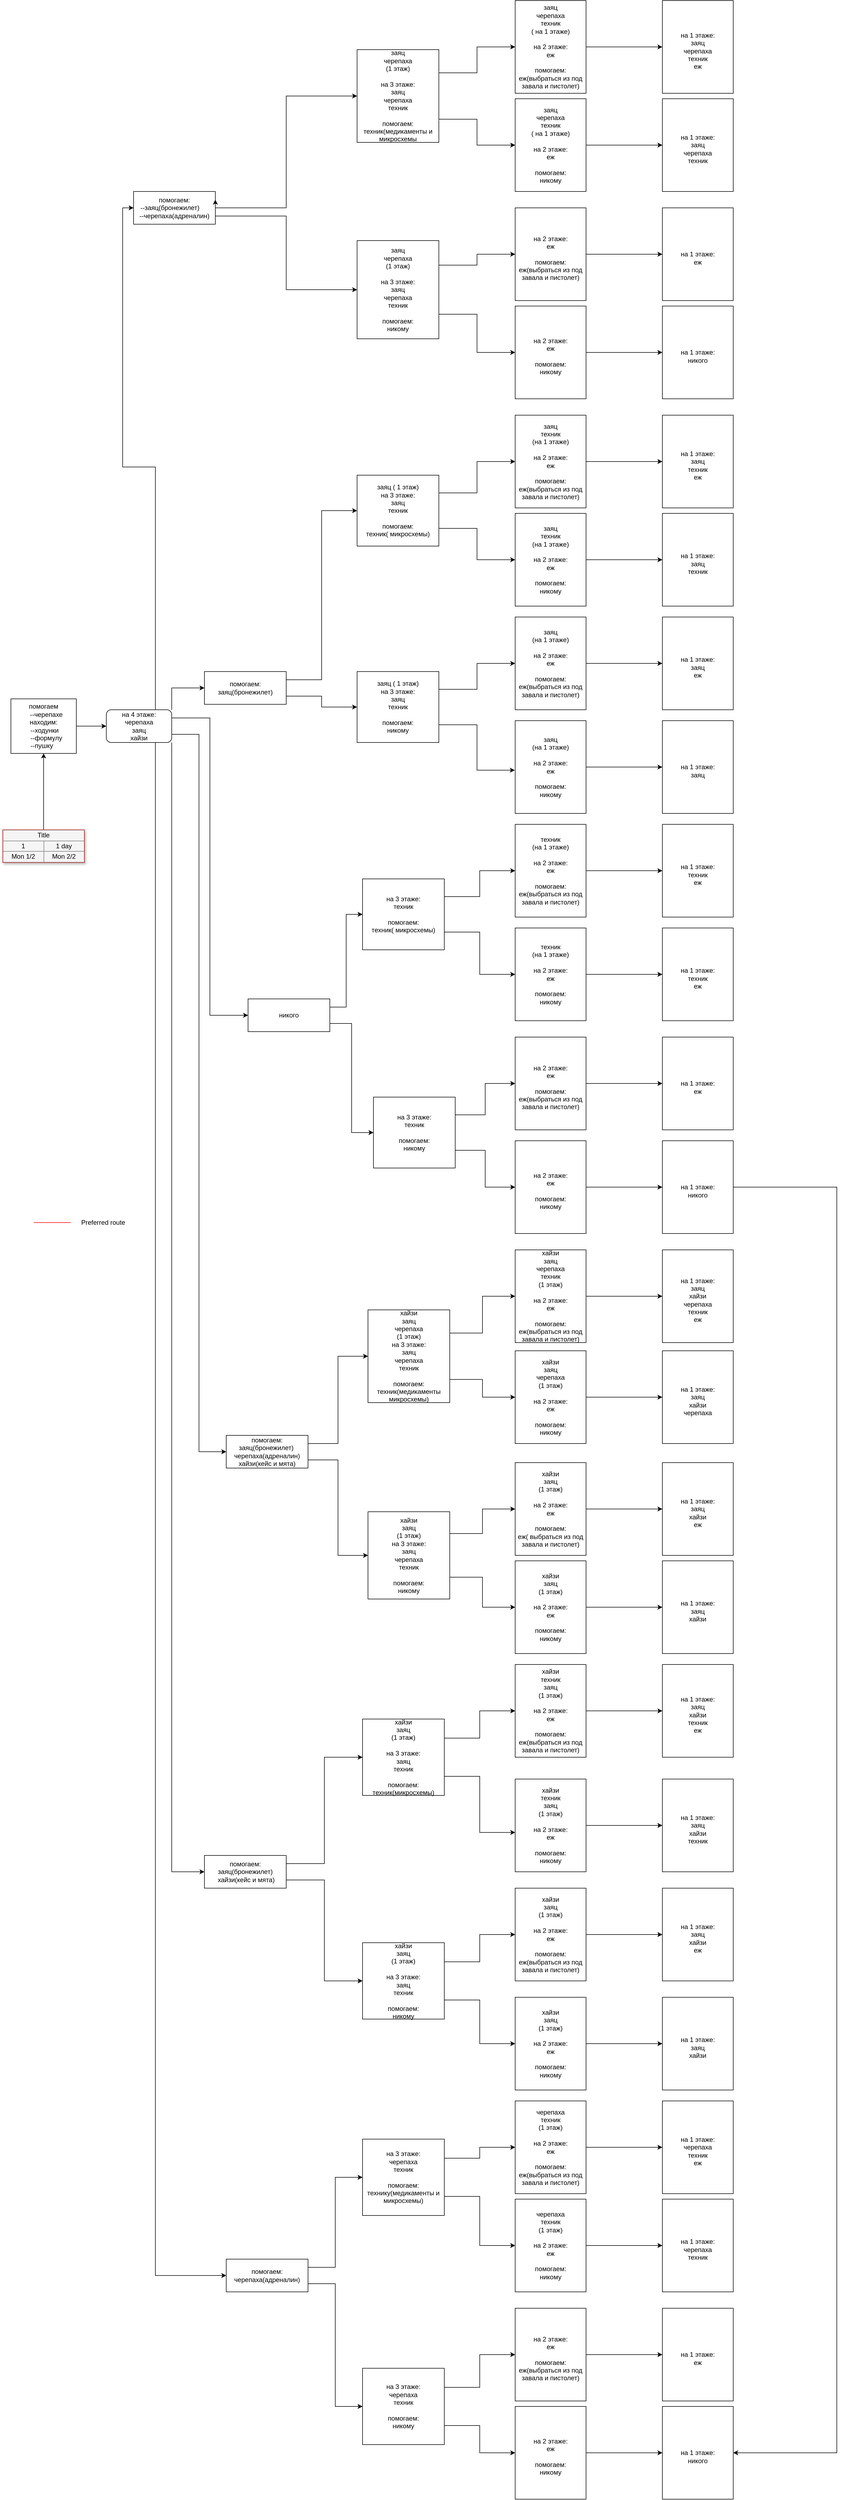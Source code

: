 <mxfile version="13.6.2" type="github">
  <diagram name="Page-1" id="9c096ad6-e400-ecc8-3e38-643d2caac077">
    <mxGraphModel dx="9720" dy="6526" grid="1" gridSize="10" guides="1" tooltips="1" connect="1" arrows="1" fold="1" page="1" pageScale="1.5" pageWidth="1169" pageHeight="826" background="#ffffff" math="0" shadow="0">
      <root>
        <mxCell id="0" style=";html=1;" />
        <mxCell id="1" style=";html=1;" parent="0" />
        <mxCell id="sLLkVpNzBh4GOGMXVfzP-16" style="edgeStyle=orthogonalEdgeStyle;rounded=0;orthogonalLoop=1;jettySize=auto;html=1;exitX=0.5;exitY=0;exitDx=0;exitDy=0;entryX=0.5;entryY=1;entryDx=0;entryDy=0;" edge="1" parent="1" source="30e23a8a0b95c500-1" target="sLLkVpNzBh4GOGMXVfzP-1">
          <mxGeometry relative="1" as="geometry" />
        </mxCell>
        <mxCell id="30e23a8a0b95c500-1" value="&lt;table border=&quot;1&quot; width=&quot;100%&quot; style=&quot;width: 100% ; height: 100% ; border-collapse: collapse&quot;&gt;&lt;tbody&gt;&lt;tr&gt;&lt;td colspan=&quot;2&quot; align=&quot;center&quot;&gt;&lt;font style=&quot;font-size: 12px;&quot;&gt;Title&lt;/font&gt;&lt;/td&gt;&lt;/tr&gt;&lt;tr&gt;&lt;td align=&quot;center&quot;&gt;&lt;font style=&quot;font-size: 12px;&quot;&gt;1&lt;/font&gt;&lt;/td&gt;&lt;td align=&quot;center&quot;&gt;&lt;font style=&quot;font-size: 12px;&quot;&gt;1 day&lt;/font&gt;&lt;/td&gt;&lt;/tr&gt;&lt;tr&gt;&lt;td align=&quot;center&quot;&gt;&lt;font style=&quot;font-size: 12px;&quot;&gt;Mon 1/2&lt;/font&gt;&lt;/td&gt;&lt;td align=&quot;center&quot;&gt;&lt;font style=&quot;font-size: 12px;&quot;&gt;Mon 2/2&lt;/font&gt;&lt;/td&gt;&lt;/tr&gt;&lt;/tbody&gt;&lt;/table&gt;" style="text;html=1;strokeColor=#FF0000;fillColor=#f5f5f5;overflow=fill;rounded=0;shadow=1;fontSize=12;align=center;" parent="1" vertex="1">
          <mxGeometry x="30" y="390" width="150" height="60" as="geometry" />
        </mxCell>
        <mxCell id="3cfceab9cabfe5b9-59" value="" style="line;strokeWidth=1;html=1;rounded=1;fontSize=12;align=center;verticalAlign=middle;strokeColor=#FF0000;endFill=1;endArrow=classic;endSize=10;startSize=10;" parent="1" vertex="1">
          <mxGeometry x="87" y="1105" width="68" height="10" as="geometry" />
        </mxCell>
        <mxCell id="3cfceab9cabfe5b9-60" value="Preferred route" style="text;html=1;strokeColor=none;fillColor=none;align=left;verticalAlign=middle;whiteSpace=wrap;rounded=0;shadow=1;fontSize=12;" parent="1" vertex="1">
          <mxGeometry x="172" y="1100" width="143" height="20" as="geometry" />
        </mxCell>
        <mxCell id="sLLkVpNzBh4GOGMXVfzP-23" style="edgeStyle=orthogonalEdgeStyle;rounded=0;orthogonalLoop=1;jettySize=auto;html=1;exitX=0.75;exitY=1;exitDx=0;exitDy=0;entryX=0;entryY=0.5;entryDx=0;entryDy=0;" edge="1" parent="1" source="sLLkVpNzBh4GOGMXVfzP-33" target="sLLkVpNzBh4GOGMXVfzP-9">
          <mxGeometry relative="1" as="geometry" />
        </mxCell>
        <mxCell id="sLLkVpNzBh4GOGMXVfzP-24" style="edgeStyle=orthogonalEdgeStyle;rounded=0;orthogonalLoop=1;jettySize=auto;html=1;exitX=1;exitY=1;exitDx=0;exitDy=0;entryX=0;entryY=0.5;entryDx=0;entryDy=0;" edge="1" parent="1" source="sLLkVpNzBh4GOGMXVfzP-33" target="sLLkVpNzBh4GOGMXVfzP-10">
          <mxGeometry relative="1" as="geometry" />
        </mxCell>
        <mxCell id="sLLkVpNzBh4GOGMXVfzP-25" style="edgeStyle=orthogonalEdgeStyle;rounded=0;orthogonalLoop=1;jettySize=auto;html=1;exitX=1;exitY=0.75;exitDx=0;exitDy=0;entryX=0;entryY=0.5;entryDx=0;entryDy=0;" edge="1" parent="1" source="sLLkVpNzBh4GOGMXVfzP-33" target="sLLkVpNzBh4GOGMXVfzP-7">
          <mxGeometry relative="1" as="geometry" />
        </mxCell>
        <mxCell id="sLLkVpNzBh4GOGMXVfzP-26" style="edgeStyle=orthogonalEdgeStyle;rounded=0;orthogonalLoop=1;jettySize=auto;html=1;exitX=1;exitY=0.25;exitDx=0;exitDy=0;entryX=0;entryY=0.5;entryDx=0;entryDy=0;" edge="1" parent="1" source="sLLkVpNzBh4GOGMXVfzP-33" target="sLLkVpNzBh4GOGMXVfzP-6">
          <mxGeometry relative="1" as="geometry" />
        </mxCell>
        <mxCell id="sLLkVpNzBh4GOGMXVfzP-27" style="edgeStyle=orthogonalEdgeStyle;rounded=0;orthogonalLoop=1;jettySize=auto;html=1;exitX=1;exitY=0;exitDx=0;exitDy=0;entryX=0;entryY=0.5;entryDx=0;entryDy=0;" edge="1" parent="1" source="sLLkVpNzBh4GOGMXVfzP-33" target="sLLkVpNzBh4GOGMXVfzP-8">
          <mxGeometry relative="1" as="geometry" />
        </mxCell>
        <mxCell id="sLLkVpNzBh4GOGMXVfzP-28" style="edgeStyle=orthogonalEdgeStyle;rounded=0;orthogonalLoop=1;jettySize=auto;html=1;exitX=0.75;exitY=0;exitDx=0;exitDy=0;entryX=0;entryY=0.5;entryDx=0;entryDy=0;" edge="1" parent="1" source="sLLkVpNzBh4GOGMXVfzP-33" target="sLLkVpNzBh4GOGMXVfzP-5">
          <mxGeometry relative="1" as="geometry" />
        </mxCell>
        <mxCell id="sLLkVpNzBh4GOGMXVfzP-35" style="edgeStyle=orthogonalEdgeStyle;rounded=0;orthogonalLoop=1;jettySize=auto;html=1;exitX=1;exitY=0.5;exitDx=0;exitDy=0;entryX=0;entryY=0.5;entryDx=0;entryDy=0;" edge="1" parent="1" source="sLLkVpNzBh4GOGMXVfzP-1" target="sLLkVpNzBh4GOGMXVfzP-33">
          <mxGeometry relative="1" as="geometry" />
        </mxCell>
        <mxCell id="sLLkVpNzBh4GOGMXVfzP-1" value="помогаем&lt;br&gt;&amp;nbsp; &amp;nbsp;--черепахе&lt;br&gt;находим:&lt;br&gt;&amp;nbsp;--ходунки&lt;br&gt;&amp;nbsp; &amp;nbsp;--формулу&lt;br&gt;--пушку&amp;nbsp;&amp;nbsp;" style="rounded=0;whiteSpace=wrap;html=1;" vertex="1" parent="1">
          <mxGeometry x="45" y="150" width="120" height="100" as="geometry" />
        </mxCell>
        <mxCell id="sLLkVpNzBh4GOGMXVfzP-40" style="edgeStyle=orthogonalEdgeStyle;rounded=0;orthogonalLoop=1;jettySize=auto;html=1;exitX=1;exitY=0.5;exitDx=0;exitDy=0;entryX=0;entryY=0.5;entryDx=0;entryDy=0;" edge="1" parent="1" source="sLLkVpNzBh4GOGMXVfzP-5" target="sLLkVpNzBh4GOGMXVfzP-39">
          <mxGeometry relative="1" as="geometry" />
        </mxCell>
        <mxCell id="sLLkVpNzBh4GOGMXVfzP-43" style="edgeStyle=orthogonalEdgeStyle;rounded=0;orthogonalLoop=1;jettySize=auto;html=1;exitX=1;exitY=0.75;exitDx=0;exitDy=0;entryX=0;entryY=0.5;entryDx=0;entryDy=0;" edge="1" parent="1" source="sLLkVpNzBh4GOGMXVfzP-5" target="sLLkVpNzBh4GOGMXVfzP-41">
          <mxGeometry relative="1" as="geometry" />
        </mxCell>
        <mxCell id="sLLkVpNzBh4GOGMXVfzP-5" value="помогаем:&lt;br&gt;&amp;nbsp;--заяц(бронежилет)&amp;nbsp; &amp;nbsp; &amp;nbsp;&amp;nbsp;&lt;br&gt;--черепаха(адреналин)" style="rounded=0;whiteSpace=wrap;html=1;" vertex="1" parent="1">
          <mxGeometry x="270" y="-780" width="150" height="60" as="geometry" />
        </mxCell>
        <mxCell id="sLLkVpNzBh4GOGMXVfzP-52" style="edgeStyle=orthogonalEdgeStyle;rounded=0;orthogonalLoop=1;jettySize=auto;html=1;exitX=1;exitY=0.25;exitDx=0;exitDy=0;entryX=0;entryY=0.5;entryDx=0;entryDy=0;" edge="1" parent="1" source="sLLkVpNzBh4GOGMXVfzP-6" target="sLLkVpNzBh4GOGMXVfzP-50">
          <mxGeometry relative="1" as="geometry" />
        </mxCell>
        <mxCell id="sLLkVpNzBh4GOGMXVfzP-53" style="edgeStyle=orthogonalEdgeStyle;rounded=0;orthogonalLoop=1;jettySize=auto;html=1;exitX=1;exitY=0.75;exitDx=0;exitDy=0;entryX=0;entryY=0.5;entryDx=0;entryDy=0;" edge="1" parent="1" source="sLLkVpNzBh4GOGMXVfzP-6" target="sLLkVpNzBh4GOGMXVfzP-51">
          <mxGeometry relative="1" as="geometry" />
        </mxCell>
        <mxCell id="sLLkVpNzBh4GOGMXVfzP-6" value="никого" style="rounded=0;whiteSpace=wrap;html=1;" vertex="1" parent="1">
          <mxGeometry x="480" y="700" width="150" height="60" as="geometry" />
        </mxCell>
        <mxCell id="sLLkVpNzBh4GOGMXVfzP-56" style="edgeStyle=orthogonalEdgeStyle;rounded=0;orthogonalLoop=1;jettySize=auto;html=1;exitX=1;exitY=0.25;exitDx=0;exitDy=0;entryX=0;entryY=0.5;entryDx=0;entryDy=0;" edge="1" parent="1" source="sLLkVpNzBh4GOGMXVfzP-7" target="sLLkVpNzBh4GOGMXVfzP-54">
          <mxGeometry relative="1" as="geometry" />
        </mxCell>
        <mxCell id="sLLkVpNzBh4GOGMXVfzP-57" style="edgeStyle=orthogonalEdgeStyle;rounded=0;orthogonalLoop=1;jettySize=auto;html=1;exitX=1;exitY=0.75;exitDx=0;exitDy=0;entryX=0;entryY=0.5;entryDx=0;entryDy=0;" edge="1" parent="1" source="sLLkVpNzBh4GOGMXVfzP-7" target="sLLkVpNzBh4GOGMXVfzP-55">
          <mxGeometry relative="1" as="geometry" />
        </mxCell>
        <mxCell id="sLLkVpNzBh4GOGMXVfzP-7" value="помогаем:&lt;br&gt;заяц(бронежилет)&amp;nbsp;&lt;br&gt;черепаха(адреналин)&lt;br&gt;хайзи(кейс и мята)" style="rounded=0;whiteSpace=wrap;html=1;" vertex="1" parent="1">
          <mxGeometry x="440" y="1500" width="150" height="60" as="geometry" />
        </mxCell>
        <mxCell id="sLLkVpNzBh4GOGMXVfzP-46" style="edgeStyle=orthogonalEdgeStyle;rounded=0;orthogonalLoop=1;jettySize=auto;html=1;exitX=1;exitY=0.25;exitDx=0;exitDy=0;entryX=0;entryY=0.5;entryDx=0;entryDy=0;" edge="1" parent="1" source="sLLkVpNzBh4GOGMXVfzP-8" target="sLLkVpNzBh4GOGMXVfzP-45">
          <mxGeometry relative="1" as="geometry" />
        </mxCell>
        <mxCell id="sLLkVpNzBh4GOGMXVfzP-48" style="edgeStyle=orthogonalEdgeStyle;rounded=0;orthogonalLoop=1;jettySize=auto;html=1;exitX=1;exitY=0.75;exitDx=0;exitDy=0;entryX=0;entryY=0.5;entryDx=0;entryDy=0;" edge="1" parent="1" source="sLLkVpNzBh4GOGMXVfzP-8" target="sLLkVpNzBh4GOGMXVfzP-47">
          <mxGeometry relative="1" as="geometry" />
        </mxCell>
        <mxCell id="sLLkVpNzBh4GOGMXVfzP-8" value="помогаем:&lt;br&gt;заяц(бронежилет)" style="rounded=0;whiteSpace=wrap;html=1;" vertex="1" parent="1">
          <mxGeometry x="400" y="100" width="150" height="60" as="geometry" />
        </mxCell>
        <mxCell id="sLLkVpNzBh4GOGMXVfzP-66" style="edgeStyle=orthogonalEdgeStyle;rounded=0;orthogonalLoop=1;jettySize=auto;html=1;exitX=1;exitY=0.25;exitDx=0;exitDy=0;entryX=0;entryY=0.5;entryDx=0;entryDy=0;" edge="1" parent="1" source="sLLkVpNzBh4GOGMXVfzP-9" target="sLLkVpNzBh4GOGMXVfzP-65">
          <mxGeometry relative="1" as="geometry" />
        </mxCell>
        <mxCell id="sLLkVpNzBh4GOGMXVfzP-67" style="edgeStyle=orthogonalEdgeStyle;rounded=0;orthogonalLoop=1;jettySize=auto;html=1;exitX=1;exitY=0.75;exitDx=0;exitDy=0;entryX=0;entryY=0.5;entryDx=0;entryDy=0;" edge="1" parent="1" source="sLLkVpNzBh4GOGMXVfzP-9" target="sLLkVpNzBh4GOGMXVfzP-64">
          <mxGeometry relative="1" as="geometry" />
        </mxCell>
        <mxCell id="sLLkVpNzBh4GOGMXVfzP-9" value="помогаем:&lt;br&gt;черепаха(адреналин)" style="rounded=0;whiteSpace=wrap;html=1;" vertex="1" parent="1">
          <mxGeometry x="440" y="3010" width="150" height="60" as="geometry" />
        </mxCell>
        <mxCell id="sLLkVpNzBh4GOGMXVfzP-61" style="edgeStyle=orthogonalEdgeStyle;rounded=0;orthogonalLoop=1;jettySize=auto;html=1;exitX=1;exitY=0.25;exitDx=0;exitDy=0;entryX=0;entryY=0.5;entryDx=0;entryDy=0;" edge="1" parent="1" source="sLLkVpNzBh4GOGMXVfzP-10" target="sLLkVpNzBh4GOGMXVfzP-59">
          <mxGeometry relative="1" as="geometry" />
        </mxCell>
        <mxCell id="sLLkVpNzBh4GOGMXVfzP-62" style="edgeStyle=orthogonalEdgeStyle;rounded=0;orthogonalLoop=1;jettySize=auto;html=1;exitX=1;exitY=0.75;exitDx=0;exitDy=0;entryX=0;entryY=0.5;entryDx=0;entryDy=0;" edge="1" parent="1" source="sLLkVpNzBh4GOGMXVfzP-10" target="sLLkVpNzBh4GOGMXVfzP-60">
          <mxGeometry relative="1" as="geometry" />
        </mxCell>
        <mxCell id="sLLkVpNzBh4GOGMXVfzP-10" value="помогаем:&lt;br&gt;заяц(бронежилет)&lt;br&gt;&amp;nbsp;хайзи(кейс и мята)" style="rounded=0;whiteSpace=wrap;html=1;" vertex="1" parent="1">
          <mxGeometry x="400" y="2270" width="150" height="60" as="geometry" />
        </mxCell>
        <mxCell id="sLLkVpNzBh4GOGMXVfzP-33" value="на 4 этаже:&lt;br&gt;черепаха&lt;br&gt;заяц&lt;br&gt;хайзи" style="rounded=1;whiteSpace=wrap;html=1;" vertex="1" parent="1">
          <mxGeometry x="220" y="170" width="120" height="60" as="geometry" />
        </mxCell>
        <mxCell id="sLLkVpNzBh4GOGMXVfzP-71" style="edgeStyle=orthogonalEdgeStyle;rounded=0;orthogonalLoop=1;jettySize=auto;html=1;exitX=1;exitY=0.25;exitDx=0;exitDy=0;entryX=0;entryY=0.5;entryDx=0;entryDy=0;" edge="1" parent="1" source="sLLkVpNzBh4GOGMXVfzP-39" target="sLLkVpNzBh4GOGMXVfzP-68">
          <mxGeometry relative="1" as="geometry" />
        </mxCell>
        <mxCell id="sLLkVpNzBh4GOGMXVfzP-72" style="edgeStyle=orthogonalEdgeStyle;rounded=0;orthogonalLoop=1;jettySize=auto;html=1;exitX=1;exitY=0.75;exitDx=0;exitDy=0;entryX=0;entryY=0.5;entryDx=0;entryDy=0;" edge="1" parent="1" source="sLLkVpNzBh4GOGMXVfzP-39" target="sLLkVpNzBh4GOGMXVfzP-70">
          <mxGeometry relative="1" as="geometry" />
        </mxCell>
        <mxCell id="sLLkVpNzBh4GOGMXVfzP-39" value="заяц&lt;br&gt;черепаха&lt;br&gt;(1 этаж)&lt;br&gt;&lt;br&gt;на 3 этаже:&lt;br&gt;заяц&lt;br&gt;черепаха&lt;br&gt;техник&lt;br&gt;&lt;br&gt;помогаем:&lt;br&gt;техник(медикаменты и микросхемы" style="rounded=0;whiteSpace=wrap;html=1;" vertex="1" parent="1">
          <mxGeometry x="680" y="-1040" width="150" height="170" as="geometry" />
        </mxCell>
        <mxCell id="sLLkVpNzBh4GOGMXVfzP-75" style="edgeStyle=orthogonalEdgeStyle;rounded=0;orthogonalLoop=1;jettySize=auto;html=1;exitX=1;exitY=0.25;exitDx=0;exitDy=0;entryX=0;entryY=0.5;entryDx=0;entryDy=0;" edge="1" parent="1" source="sLLkVpNzBh4GOGMXVfzP-41" target="sLLkVpNzBh4GOGMXVfzP-73">
          <mxGeometry relative="1" as="geometry" />
        </mxCell>
        <mxCell id="sLLkVpNzBh4GOGMXVfzP-76" style="edgeStyle=orthogonalEdgeStyle;rounded=0;orthogonalLoop=1;jettySize=auto;html=1;exitX=1;exitY=0.75;exitDx=0;exitDy=0;entryX=0;entryY=0.5;entryDx=0;entryDy=0;" edge="1" parent="1" source="sLLkVpNzBh4GOGMXVfzP-41" target="sLLkVpNzBh4GOGMXVfzP-74">
          <mxGeometry relative="1" as="geometry" />
        </mxCell>
        <mxCell id="sLLkVpNzBh4GOGMXVfzP-41" value="заяц&lt;br&gt;черепаха&lt;br&gt;(1 этаж)&lt;br&gt;&lt;br&gt;на 3 этаже:&lt;br&gt;заяц&lt;br&gt;черепаха&lt;br&gt;техник&lt;br&gt;&lt;br&gt;помогаем:&lt;br&gt;никому" style="rounded=0;whiteSpace=wrap;html=1;" vertex="1" parent="1">
          <mxGeometry x="680" y="-690" width="150" height="180" as="geometry" />
        </mxCell>
        <mxCell id="sLLkVpNzBh4GOGMXVfzP-42" style="edgeStyle=orthogonalEdgeStyle;rounded=0;orthogonalLoop=1;jettySize=auto;html=1;exitX=1;exitY=0.5;exitDx=0;exitDy=0;entryX=1;entryY=0.25;entryDx=0;entryDy=0;" edge="1" parent="1" source="sLLkVpNzBh4GOGMXVfzP-5" target="sLLkVpNzBh4GOGMXVfzP-5">
          <mxGeometry relative="1" as="geometry" />
        </mxCell>
        <mxCell id="sLLkVpNzBh4GOGMXVfzP-80" style="edgeStyle=orthogonalEdgeStyle;rounded=0;orthogonalLoop=1;jettySize=auto;html=1;exitX=1;exitY=0.25;exitDx=0;exitDy=0;entryX=0;entryY=0.5;entryDx=0;entryDy=0;" edge="1" parent="1" source="sLLkVpNzBh4GOGMXVfzP-45" target="sLLkVpNzBh4GOGMXVfzP-78">
          <mxGeometry relative="1" as="geometry" />
        </mxCell>
        <mxCell id="sLLkVpNzBh4GOGMXVfzP-81" style="edgeStyle=orthogonalEdgeStyle;rounded=0;orthogonalLoop=1;jettySize=auto;html=1;exitX=1;exitY=0.75;exitDx=0;exitDy=0;entryX=0;entryY=0.5;entryDx=0;entryDy=0;" edge="1" parent="1" source="sLLkVpNzBh4GOGMXVfzP-45" target="sLLkVpNzBh4GOGMXVfzP-79">
          <mxGeometry relative="1" as="geometry" />
        </mxCell>
        <mxCell id="sLLkVpNzBh4GOGMXVfzP-45" value="заяц ( 1 этаж)&lt;br&gt;на 3 этаже:&lt;br&gt;заяц&lt;br&gt;техник&lt;br&gt;&lt;br&gt;помогаем:&lt;br&gt;техник( микросхемы)" style="rounded=0;whiteSpace=wrap;html=1;" vertex="1" parent="1">
          <mxGeometry x="680" y="-260" width="150" height="130" as="geometry" />
        </mxCell>
        <mxCell id="sLLkVpNzBh4GOGMXVfzP-85" style="edgeStyle=orthogonalEdgeStyle;rounded=0;orthogonalLoop=1;jettySize=auto;html=1;exitX=1;exitY=0.25;exitDx=0;exitDy=0;entryX=0;entryY=0.5;entryDx=0;entryDy=0;" edge="1" parent="1" source="sLLkVpNzBh4GOGMXVfzP-47" target="sLLkVpNzBh4GOGMXVfzP-84">
          <mxGeometry relative="1" as="geometry" />
        </mxCell>
        <mxCell id="sLLkVpNzBh4GOGMXVfzP-86" style="edgeStyle=orthogonalEdgeStyle;rounded=0;orthogonalLoop=1;jettySize=auto;html=1;exitX=1;exitY=0.75;exitDx=0;exitDy=0;entryX=-0.006;entryY=0.534;entryDx=0;entryDy=0;entryPerimeter=0;" edge="1" parent="1" source="sLLkVpNzBh4GOGMXVfzP-47" target="sLLkVpNzBh4GOGMXVfzP-83">
          <mxGeometry relative="1" as="geometry" />
        </mxCell>
        <mxCell id="sLLkVpNzBh4GOGMXVfzP-47" value="заяц ( 1 этаж)&lt;br&gt;на 3 этаже:&lt;br&gt;заяц&lt;br&gt;техник&lt;br&gt;&lt;br&gt;помогаем:&lt;br&gt;никому" style="rounded=0;whiteSpace=wrap;html=1;" vertex="1" parent="1">
          <mxGeometry x="680" y="100" width="150" height="130" as="geometry" />
        </mxCell>
        <mxCell id="sLLkVpNzBh4GOGMXVfzP-89" style="edgeStyle=orthogonalEdgeStyle;rounded=0;orthogonalLoop=1;jettySize=auto;html=1;exitX=1;exitY=0.25;exitDx=0;exitDy=0;entryX=0;entryY=0.5;entryDx=0;entryDy=0;" edge="1" parent="1" source="sLLkVpNzBh4GOGMXVfzP-50" target="sLLkVpNzBh4GOGMXVfzP-87">
          <mxGeometry relative="1" as="geometry" />
        </mxCell>
        <mxCell id="sLLkVpNzBh4GOGMXVfzP-90" style="edgeStyle=orthogonalEdgeStyle;rounded=0;orthogonalLoop=1;jettySize=auto;html=1;exitX=1;exitY=0.75;exitDx=0;exitDy=0;entryX=0;entryY=0.5;entryDx=0;entryDy=0;" edge="1" parent="1" source="sLLkVpNzBh4GOGMXVfzP-50" target="sLLkVpNzBh4GOGMXVfzP-88">
          <mxGeometry relative="1" as="geometry" />
        </mxCell>
        <mxCell id="sLLkVpNzBh4GOGMXVfzP-50" value="на 3 этаже:&lt;br&gt;техник&lt;br&gt;&lt;br&gt;помогаем:&lt;br&gt;техник( микросхемы)" style="rounded=0;whiteSpace=wrap;html=1;" vertex="1" parent="1">
          <mxGeometry x="690" y="480" width="150" height="130" as="geometry" />
        </mxCell>
        <mxCell id="sLLkVpNzBh4GOGMXVfzP-96" style="edgeStyle=orthogonalEdgeStyle;rounded=0;orthogonalLoop=1;jettySize=auto;html=1;exitX=1;exitY=0.25;exitDx=0;exitDy=0;entryX=0;entryY=0.5;entryDx=0;entryDy=0;" edge="1" parent="1" source="sLLkVpNzBh4GOGMXVfzP-51" target="sLLkVpNzBh4GOGMXVfzP-94">
          <mxGeometry relative="1" as="geometry" />
        </mxCell>
        <mxCell id="sLLkVpNzBh4GOGMXVfzP-97" style="edgeStyle=orthogonalEdgeStyle;rounded=0;orthogonalLoop=1;jettySize=auto;html=1;exitX=1;exitY=0.75;exitDx=0;exitDy=0;entryX=0;entryY=0.5;entryDx=0;entryDy=0;" edge="1" parent="1" source="sLLkVpNzBh4GOGMXVfzP-51" target="sLLkVpNzBh4GOGMXVfzP-95">
          <mxGeometry relative="1" as="geometry" />
        </mxCell>
        <mxCell id="sLLkVpNzBh4GOGMXVfzP-51" value="на 3 этаже:&lt;br&gt;техник&lt;br&gt;&lt;br&gt;помогаем:&lt;br&gt;никому" style="rounded=0;whiteSpace=wrap;html=1;" vertex="1" parent="1">
          <mxGeometry x="710" y="880" width="150" height="130" as="geometry" />
        </mxCell>
        <mxCell id="sLLkVpNzBh4GOGMXVfzP-100" style="edgeStyle=orthogonalEdgeStyle;rounded=0;orthogonalLoop=1;jettySize=auto;html=1;exitX=1;exitY=0.25;exitDx=0;exitDy=0;entryX=0;entryY=0.5;entryDx=0;entryDy=0;" edge="1" parent="1" source="sLLkVpNzBh4GOGMXVfzP-54" target="sLLkVpNzBh4GOGMXVfzP-98">
          <mxGeometry relative="1" as="geometry" />
        </mxCell>
        <mxCell id="sLLkVpNzBh4GOGMXVfzP-101" style="edgeStyle=orthogonalEdgeStyle;rounded=0;orthogonalLoop=1;jettySize=auto;html=1;exitX=1;exitY=0.75;exitDx=0;exitDy=0;entryX=0;entryY=0.5;entryDx=0;entryDy=0;" edge="1" parent="1" source="sLLkVpNzBh4GOGMXVfzP-54" target="sLLkVpNzBh4GOGMXVfzP-99">
          <mxGeometry relative="1" as="geometry" />
        </mxCell>
        <mxCell id="sLLkVpNzBh4GOGMXVfzP-54" value="хайзи&lt;br&gt;заяц&lt;br&gt;черепаха&lt;br&gt;(1 этаж)&lt;br&gt;на 3 этаже:&lt;br&gt;заяц&lt;br&gt;черепаха&lt;br&gt;техник&lt;br&gt;&lt;br&gt;помогаем:&lt;br&gt;техник(медикаменты микросхемы)" style="rounded=0;whiteSpace=wrap;html=1;" vertex="1" parent="1">
          <mxGeometry x="700" y="1270" width="150" height="170" as="geometry" />
        </mxCell>
        <mxCell id="sLLkVpNzBh4GOGMXVfzP-105" style="edgeStyle=orthogonalEdgeStyle;rounded=0;orthogonalLoop=1;jettySize=auto;html=1;exitX=1;exitY=0.25;exitDx=0;exitDy=0;entryX=0;entryY=0.5;entryDx=0;entryDy=0;" edge="1" parent="1" source="sLLkVpNzBh4GOGMXVfzP-55" target="sLLkVpNzBh4GOGMXVfzP-103">
          <mxGeometry relative="1" as="geometry" />
        </mxCell>
        <mxCell id="sLLkVpNzBh4GOGMXVfzP-106" style="edgeStyle=orthogonalEdgeStyle;rounded=0;orthogonalLoop=1;jettySize=auto;html=1;exitX=1;exitY=0.75;exitDx=0;exitDy=0;entryX=0;entryY=0.5;entryDx=0;entryDy=0;" edge="1" parent="1" source="sLLkVpNzBh4GOGMXVfzP-55" target="sLLkVpNzBh4GOGMXVfzP-104">
          <mxGeometry relative="1" as="geometry" />
        </mxCell>
        <mxCell id="sLLkVpNzBh4GOGMXVfzP-55" value="хайзи&lt;br&gt;заяц&lt;br&gt;(1 этаж)&lt;br&gt;на 3 этаже:&lt;br&gt;заяц&lt;br&gt;черепаха&lt;br&gt;техник&lt;br&gt;&lt;br&gt;помогаем:&lt;br&gt;никому" style="rounded=0;whiteSpace=wrap;html=1;" vertex="1" parent="1">
          <mxGeometry x="700" y="1640" width="150" height="160" as="geometry" />
        </mxCell>
        <mxCell id="sLLkVpNzBh4GOGMXVfzP-110" style="edgeStyle=orthogonalEdgeStyle;rounded=0;orthogonalLoop=1;jettySize=auto;html=1;exitX=1;exitY=0.25;exitDx=0;exitDy=0;entryX=0;entryY=0.5;entryDx=0;entryDy=0;" edge="1" parent="1" source="sLLkVpNzBh4GOGMXVfzP-59" target="sLLkVpNzBh4GOGMXVfzP-108">
          <mxGeometry relative="1" as="geometry" />
        </mxCell>
        <mxCell id="sLLkVpNzBh4GOGMXVfzP-111" style="edgeStyle=orthogonalEdgeStyle;rounded=0;orthogonalLoop=1;jettySize=auto;html=1;exitX=1;exitY=0.75;exitDx=0;exitDy=0;entryX=0;entryY=0.576;entryDx=0;entryDy=0;entryPerimeter=0;" edge="1" parent="1" source="sLLkVpNzBh4GOGMXVfzP-59" target="sLLkVpNzBh4GOGMXVfzP-109">
          <mxGeometry relative="1" as="geometry" />
        </mxCell>
        <mxCell id="sLLkVpNzBh4GOGMXVfzP-59" value="хайзи&lt;br&gt;заяц&lt;br&gt;(1 этаж)&lt;br&gt;&lt;br&gt;на 3 этаже:&lt;br&gt;заяц&lt;br&gt;техник&lt;br&gt;&lt;br&gt;помогаем:&lt;br&gt;техник(микросхемы)" style="rounded=0;whiteSpace=wrap;html=1;" vertex="1" parent="1">
          <mxGeometry x="690" y="2020" width="150" height="140" as="geometry" />
        </mxCell>
        <mxCell id="sLLkVpNzBh4GOGMXVfzP-114" style="edgeStyle=orthogonalEdgeStyle;rounded=0;orthogonalLoop=1;jettySize=auto;html=1;exitX=1;exitY=0.25;exitDx=0;exitDy=0;entryX=0;entryY=0.5;entryDx=0;entryDy=0;" edge="1" parent="1" source="sLLkVpNzBh4GOGMXVfzP-60" target="sLLkVpNzBh4GOGMXVfzP-112">
          <mxGeometry relative="1" as="geometry" />
        </mxCell>
        <mxCell id="sLLkVpNzBh4GOGMXVfzP-115" style="edgeStyle=orthogonalEdgeStyle;rounded=0;orthogonalLoop=1;jettySize=auto;html=1;exitX=1;exitY=0.75;exitDx=0;exitDy=0;entryX=0;entryY=0.5;entryDx=0;entryDy=0;" edge="1" parent="1" source="sLLkVpNzBh4GOGMXVfzP-60" target="sLLkVpNzBh4GOGMXVfzP-113">
          <mxGeometry relative="1" as="geometry" />
        </mxCell>
        <mxCell id="sLLkVpNzBh4GOGMXVfzP-60" value="хайзи&lt;br&gt;заяц&lt;br&gt;(1 этаж)&lt;br&gt;&lt;br&gt;на 3 этаже:&lt;br&gt;заяц&lt;br&gt;техник&lt;br&gt;&lt;br&gt;помогаем:&lt;br&gt;никому" style="rounded=0;whiteSpace=wrap;html=1;" vertex="1" parent="1">
          <mxGeometry x="690" y="2430" width="150" height="140" as="geometry" />
        </mxCell>
        <mxCell id="sLLkVpNzBh4GOGMXVfzP-122" style="edgeStyle=orthogonalEdgeStyle;rounded=0;orthogonalLoop=1;jettySize=auto;html=1;exitX=1;exitY=0.25;exitDx=0;exitDy=0;entryX=0;entryY=0.5;entryDx=0;entryDy=0;" edge="1" parent="1" source="sLLkVpNzBh4GOGMXVfzP-64" target="sLLkVpNzBh4GOGMXVfzP-120">
          <mxGeometry relative="1" as="geometry" />
        </mxCell>
        <mxCell id="sLLkVpNzBh4GOGMXVfzP-123" style="edgeStyle=orthogonalEdgeStyle;rounded=0;orthogonalLoop=1;jettySize=auto;html=1;exitX=1;exitY=0.75;exitDx=0;exitDy=0;entryX=0;entryY=0.5;entryDx=0;entryDy=0;" edge="1" parent="1" source="sLLkVpNzBh4GOGMXVfzP-64" target="sLLkVpNzBh4GOGMXVfzP-121">
          <mxGeometry relative="1" as="geometry" />
        </mxCell>
        <mxCell id="sLLkVpNzBh4GOGMXVfzP-64" value="на 3 этаже:&lt;br&gt;черепаха&lt;br&gt;техник&lt;br&gt;&lt;br&gt;помогаем:&lt;br&gt;никому" style="rounded=0;whiteSpace=wrap;html=1;" vertex="1" parent="1">
          <mxGeometry x="690" y="3210" width="150" height="140" as="geometry" />
        </mxCell>
        <mxCell id="sLLkVpNzBh4GOGMXVfzP-118" style="edgeStyle=orthogonalEdgeStyle;rounded=0;orthogonalLoop=1;jettySize=auto;html=1;exitX=1;exitY=0.25;exitDx=0;exitDy=0;entryX=0;entryY=0.5;entryDx=0;entryDy=0;" edge="1" parent="1" source="sLLkVpNzBh4GOGMXVfzP-65" target="sLLkVpNzBh4GOGMXVfzP-116">
          <mxGeometry relative="1" as="geometry" />
        </mxCell>
        <mxCell id="sLLkVpNzBh4GOGMXVfzP-119" style="edgeStyle=orthogonalEdgeStyle;rounded=0;orthogonalLoop=1;jettySize=auto;html=1;exitX=1;exitY=0.75;exitDx=0;exitDy=0;entryX=0;entryY=0.5;entryDx=0;entryDy=0;" edge="1" parent="1" source="sLLkVpNzBh4GOGMXVfzP-65" target="sLLkVpNzBh4GOGMXVfzP-117">
          <mxGeometry relative="1" as="geometry" />
        </mxCell>
        <mxCell id="sLLkVpNzBh4GOGMXVfzP-65" value="на 3 этаже:&lt;br&gt;черепаха&lt;br&gt;техник&lt;br&gt;&lt;br&gt;помогаем:&lt;br&gt;технику(медикаменты и микросхемы)" style="rounded=0;whiteSpace=wrap;html=1;" vertex="1" parent="1">
          <mxGeometry x="690" y="2790" width="150" height="140" as="geometry" />
        </mxCell>
        <mxCell id="sLLkVpNzBh4GOGMXVfzP-171" style="edgeStyle=orthogonalEdgeStyle;rounded=0;orthogonalLoop=1;jettySize=auto;html=1;exitX=1;exitY=0.5;exitDx=0;exitDy=0;entryX=0;entryY=0.5;entryDx=0;entryDy=0;" edge="1" parent="1" source="sLLkVpNzBh4GOGMXVfzP-68" target="sLLkVpNzBh4GOGMXVfzP-170">
          <mxGeometry relative="1" as="geometry" />
        </mxCell>
        <mxCell id="sLLkVpNzBh4GOGMXVfzP-68" value="заяц&lt;br&gt;черепаха&lt;br&gt;техник&lt;br&gt;( на 1 этаже)&lt;br&gt;&lt;br&gt;на 2 этаже:&lt;br&gt;еж&lt;br&gt;&lt;br&gt;помогаем:&lt;br&gt;еж(выбраться из под завала и пистолет)" style="rounded=0;whiteSpace=wrap;html=1;" vertex="1" parent="1">
          <mxGeometry x="970" y="-1130" width="130" height="170" as="geometry" />
        </mxCell>
        <mxCell id="sLLkVpNzBh4GOGMXVfzP-172" style="edgeStyle=orthogonalEdgeStyle;rounded=0;orthogonalLoop=1;jettySize=auto;html=1;exitX=1;exitY=0.5;exitDx=0;exitDy=0;entryX=0;entryY=0.5;entryDx=0;entryDy=0;" edge="1" parent="1" source="sLLkVpNzBh4GOGMXVfzP-70" target="sLLkVpNzBh4GOGMXVfzP-169">
          <mxGeometry relative="1" as="geometry" />
        </mxCell>
        <mxCell id="sLLkVpNzBh4GOGMXVfzP-70" value="заяц&lt;br&gt;черепаха&lt;br&gt;техник&lt;br&gt;( на 1 этаже)&lt;br&gt;&lt;br&gt;на 2 этаже:&lt;br&gt;еж&lt;br&gt;&lt;br&gt;помогаем:&lt;br&gt;никому" style="rounded=0;whiteSpace=wrap;html=1;" vertex="1" parent="1">
          <mxGeometry x="970" y="-950" width="130" height="170" as="geometry" />
        </mxCell>
        <mxCell id="sLLkVpNzBh4GOGMXVfzP-168" style="edgeStyle=orthogonalEdgeStyle;rounded=0;orthogonalLoop=1;jettySize=auto;html=1;exitX=1;exitY=0.5;exitDx=0;exitDy=0;entryX=0;entryY=0.5;entryDx=0;entryDy=0;" edge="1" parent="1" source="sLLkVpNzBh4GOGMXVfzP-73" target="sLLkVpNzBh4GOGMXVfzP-167">
          <mxGeometry relative="1" as="geometry" />
        </mxCell>
        <mxCell id="sLLkVpNzBh4GOGMXVfzP-73" value="&lt;br&gt;на 2 этаже:&lt;br&gt;еж&lt;br&gt;&lt;br&gt;помогаем:&lt;br&gt;еж(выбраться из под завала и пистолет)" style="rounded=0;whiteSpace=wrap;html=1;" vertex="1" parent="1">
          <mxGeometry x="970" y="-750" width="130" height="170" as="geometry" />
        </mxCell>
        <mxCell id="sLLkVpNzBh4GOGMXVfzP-166" style="edgeStyle=orthogonalEdgeStyle;rounded=0;orthogonalLoop=1;jettySize=auto;html=1;exitX=1;exitY=0.5;exitDx=0;exitDy=0;entryX=0;entryY=0.5;entryDx=0;entryDy=0;" edge="1" parent="1" source="sLLkVpNzBh4GOGMXVfzP-74" target="sLLkVpNzBh4GOGMXVfzP-165">
          <mxGeometry relative="1" as="geometry" />
        </mxCell>
        <mxCell id="sLLkVpNzBh4GOGMXVfzP-74" value="&lt;br&gt;на 2 этаже:&lt;br&gt;еж&lt;br&gt;&lt;br&gt;помогаем:&lt;br&gt;никому" style="rounded=0;whiteSpace=wrap;html=1;" vertex="1" parent="1">
          <mxGeometry x="970" y="-570" width="130" height="170" as="geometry" />
        </mxCell>
        <mxCell id="sLLkVpNzBh4GOGMXVfzP-164" style="edgeStyle=orthogonalEdgeStyle;rounded=0;orthogonalLoop=1;jettySize=auto;html=1;exitX=1;exitY=0.5;exitDx=0;exitDy=0;entryX=0;entryY=0.5;entryDx=0;entryDy=0;" edge="1" parent="1" source="sLLkVpNzBh4GOGMXVfzP-78" target="sLLkVpNzBh4GOGMXVfzP-163">
          <mxGeometry relative="1" as="geometry" />
        </mxCell>
        <mxCell id="sLLkVpNzBh4GOGMXVfzP-78" value="заяц&lt;br&gt;техник&lt;br&gt;(на 1 этаже)&lt;br&gt;&lt;br&gt;на 2 этаже:&lt;br&gt;еж&lt;br&gt;&lt;br&gt;помогаем:&lt;br&gt;еж(выбраться из под завала и пистолет)" style="rounded=0;whiteSpace=wrap;html=1;" vertex="1" parent="1">
          <mxGeometry x="970" y="-370" width="130" height="170" as="geometry" />
        </mxCell>
        <mxCell id="sLLkVpNzBh4GOGMXVfzP-173" style="edgeStyle=orthogonalEdgeStyle;rounded=0;orthogonalLoop=1;jettySize=auto;html=1;exitX=1;exitY=0.5;exitDx=0;exitDy=0;entryX=0;entryY=0.5;entryDx=0;entryDy=0;" edge="1" parent="1" source="sLLkVpNzBh4GOGMXVfzP-79" target="sLLkVpNzBh4GOGMXVfzP-162">
          <mxGeometry relative="1" as="geometry" />
        </mxCell>
        <mxCell id="sLLkVpNzBh4GOGMXVfzP-79" value="заяц&lt;br&gt;техник&lt;br&gt;(на 1 этаже)&lt;br&gt;&lt;br&gt;на 2 этаже:&lt;br&gt;еж&lt;br&gt;&lt;br&gt;помогаем:&lt;br&gt;никому" style="rounded=0;whiteSpace=wrap;html=1;" vertex="1" parent="1">
          <mxGeometry x="970" y="-190" width="130" height="170" as="geometry" />
        </mxCell>
        <mxCell id="sLLkVpNzBh4GOGMXVfzP-159" style="edgeStyle=orthogonalEdgeStyle;rounded=0;orthogonalLoop=1;jettySize=auto;html=1;exitX=1;exitY=0.5;exitDx=0;exitDy=0;entryX=0;entryY=0.5;entryDx=0;entryDy=0;" edge="1" parent="1" source="sLLkVpNzBh4GOGMXVfzP-83" target="sLLkVpNzBh4GOGMXVfzP-158">
          <mxGeometry relative="1" as="geometry" />
        </mxCell>
        <mxCell id="sLLkVpNzBh4GOGMXVfzP-83" value="заяц&lt;br&gt;(на 1 этаже)&lt;br&gt;&lt;br&gt;на 2 этаже:&lt;br&gt;еж&lt;br&gt;&lt;br&gt;помогаем:&lt;br&gt;никому" style="rounded=0;whiteSpace=wrap;html=1;" vertex="1" parent="1">
          <mxGeometry x="970" y="190" width="130" height="170" as="geometry" />
        </mxCell>
        <mxCell id="sLLkVpNzBh4GOGMXVfzP-161" style="edgeStyle=orthogonalEdgeStyle;rounded=0;orthogonalLoop=1;jettySize=auto;html=1;exitX=1;exitY=0.5;exitDx=0;exitDy=0;entryX=0;entryY=0.5;entryDx=0;entryDy=0;" edge="1" parent="1" source="sLLkVpNzBh4GOGMXVfzP-84" target="sLLkVpNzBh4GOGMXVfzP-160">
          <mxGeometry relative="1" as="geometry" />
        </mxCell>
        <mxCell id="sLLkVpNzBh4GOGMXVfzP-84" value="заяц&lt;br&gt;(на 1 этаже)&lt;br&gt;&lt;br&gt;на 2 этаже:&lt;br&gt;еж&lt;br&gt;&lt;br&gt;помогаем:&lt;br&gt;еж(выбраться из под завала и пистолет)" style="rounded=0;whiteSpace=wrap;html=1;" vertex="1" parent="1">
          <mxGeometry x="970" width="130" height="170" as="geometry" />
        </mxCell>
        <mxCell id="sLLkVpNzBh4GOGMXVfzP-157" style="edgeStyle=orthogonalEdgeStyle;rounded=0;orthogonalLoop=1;jettySize=auto;html=1;exitX=1;exitY=0.5;exitDx=0;exitDy=0;entryX=0;entryY=0.5;entryDx=0;entryDy=0;" edge="1" parent="1" source="sLLkVpNzBh4GOGMXVfzP-87" target="sLLkVpNzBh4GOGMXVfzP-156">
          <mxGeometry relative="1" as="geometry" />
        </mxCell>
        <mxCell id="sLLkVpNzBh4GOGMXVfzP-87" value="техник&lt;br&gt;(на 1 этаже)&lt;br&gt;&lt;br&gt;на 2 этаже:&lt;br&gt;еж&lt;br&gt;&lt;br&gt;помогаем:&lt;br&gt;еж(выбраться из под завала и пистолет)" style="rounded=0;whiteSpace=wrap;html=1;" vertex="1" parent="1">
          <mxGeometry x="970" y="380" width="130" height="170" as="geometry" />
        </mxCell>
        <mxCell id="sLLkVpNzBh4GOGMXVfzP-155" style="edgeStyle=orthogonalEdgeStyle;rounded=0;orthogonalLoop=1;jettySize=auto;html=1;exitX=1;exitY=0.5;exitDx=0;exitDy=0;entryX=0;entryY=0.5;entryDx=0;entryDy=0;" edge="1" parent="1" source="sLLkVpNzBh4GOGMXVfzP-88" target="sLLkVpNzBh4GOGMXVfzP-154">
          <mxGeometry relative="1" as="geometry" />
        </mxCell>
        <mxCell id="sLLkVpNzBh4GOGMXVfzP-88" value="техник&lt;br&gt;(на 1 этаже)&lt;br&gt;&lt;br&gt;на 2 этаже:&lt;br&gt;еж&lt;br&gt;&lt;br&gt;помогаем:&lt;br&gt;никому" style="rounded=0;whiteSpace=wrap;html=1;" vertex="1" parent="1">
          <mxGeometry x="970" y="570" width="130" height="170" as="geometry" />
        </mxCell>
        <mxCell id="sLLkVpNzBh4GOGMXVfzP-153" style="edgeStyle=orthogonalEdgeStyle;rounded=0;orthogonalLoop=1;jettySize=auto;html=1;exitX=1;exitY=0.5;exitDx=0;exitDy=0;entryX=0;entryY=0.5;entryDx=0;entryDy=0;" edge="1" parent="1" source="sLLkVpNzBh4GOGMXVfzP-94" target="sLLkVpNzBh4GOGMXVfzP-152">
          <mxGeometry relative="1" as="geometry" />
        </mxCell>
        <mxCell id="sLLkVpNzBh4GOGMXVfzP-94" value="&lt;br&gt;на 2 этаже:&lt;br&gt;еж&lt;br&gt;&lt;br&gt;помогаем:&lt;br&gt;еж(выбраться из под завала и пистолет)" style="rounded=0;whiteSpace=wrap;html=1;" vertex="1" parent="1">
          <mxGeometry x="970" y="770" width="130" height="170" as="geometry" />
        </mxCell>
        <mxCell id="sLLkVpNzBh4GOGMXVfzP-150" style="edgeStyle=orthogonalEdgeStyle;rounded=0;orthogonalLoop=1;jettySize=auto;html=1;exitX=1;exitY=0.5;exitDx=0;exitDy=0;entryX=0;entryY=0.5;entryDx=0;entryDy=0;" edge="1" parent="1" source="sLLkVpNzBh4GOGMXVfzP-95" target="sLLkVpNzBh4GOGMXVfzP-148">
          <mxGeometry relative="1" as="geometry" />
        </mxCell>
        <mxCell id="sLLkVpNzBh4GOGMXVfzP-95" value="&lt;br&gt;на 2 этаже:&lt;br&gt;еж&lt;br&gt;&lt;br&gt;помогаем:&lt;br&gt;никому" style="rounded=0;whiteSpace=wrap;html=1;" vertex="1" parent="1">
          <mxGeometry x="970" y="960" width="130" height="170" as="geometry" />
        </mxCell>
        <mxCell id="sLLkVpNzBh4GOGMXVfzP-151" style="edgeStyle=orthogonalEdgeStyle;rounded=0;orthogonalLoop=1;jettySize=auto;html=1;exitX=1;exitY=0.5;exitDx=0;exitDy=0;entryX=0;entryY=0.5;entryDx=0;entryDy=0;" edge="1" parent="1" source="sLLkVpNzBh4GOGMXVfzP-98" target="sLLkVpNzBh4GOGMXVfzP-147">
          <mxGeometry relative="1" as="geometry" />
        </mxCell>
        <mxCell id="sLLkVpNzBh4GOGMXVfzP-98" value="хайзи&lt;br&gt;заяц&lt;br&gt;черепаха&lt;br&gt;техник&lt;br&gt;(1 этаж)&lt;br&gt;&lt;br&gt;на 2 этаже:&lt;br&gt;еж&lt;br&gt;&lt;br&gt;помогаем:&lt;br&gt;еж(выбраться из под завала и пистолет)" style="rounded=0;whiteSpace=wrap;html=1;" vertex="1" parent="1">
          <mxGeometry x="970" y="1160" width="130" height="170" as="geometry" />
        </mxCell>
        <mxCell id="sLLkVpNzBh4GOGMXVfzP-146" style="edgeStyle=orthogonalEdgeStyle;rounded=0;orthogonalLoop=1;jettySize=auto;html=1;exitX=1;exitY=0.5;exitDx=0;exitDy=0;entryX=0;entryY=0.5;entryDx=0;entryDy=0;" edge="1" parent="1" source="sLLkVpNzBh4GOGMXVfzP-99" target="sLLkVpNzBh4GOGMXVfzP-145">
          <mxGeometry relative="1" as="geometry" />
        </mxCell>
        <mxCell id="sLLkVpNzBh4GOGMXVfzP-99" value="хайзи&lt;br&gt;заяц&lt;br&gt;черепаха&lt;br&gt;(1 этаж)&lt;br&gt;&lt;br&gt;на 2 этаже:&lt;br&gt;еж&lt;br&gt;&lt;br&gt;помогаем:&lt;br&gt;никому" style="rounded=0;whiteSpace=wrap;html=1;" vertex="1" parent="1">
          <mxGeometry x="970" y="1345" width="130" height="170" as="geometry" />
        </mxCell>
        <mxCell id="sLLkVpNzBh4GOGMXVfzP-144" style="edgeStyle=orthogonalEdgeStyle;rounded=0;orthogonalLoop=1;jettySize=auto;html=1;exitX=1;exitY=0.5;exitDx=0;exitDy=0;entryX=0;entryY=0.5;entryDx=0;entryDy=0;" edge="1" parent="1" source="sLLkVpNzBh4GOGMXVfzP-103" target="sLLkVpNzBh4GOGMXVfzP-143">
          <mxGeometry relative="1" as="geometry" />
        </mxCell>
        <mxCell id="sLLkVpNzBh4GOGMXVfzP-103" value="хайзи&lt;br&gt;заяц&lt;br&gt;(1 этаж)&lt;br&gt;&lt;br&gt;на 2 этаже:&lt;br&gt;еж&lt;br&gt;&lt;br&gt;помогаем:&lt;br&gt;еж( выбраться из под завала и пистолет)" style="rounded=0;whiteSpace=wrap;html=1;" vertex="1" parent="1">
          <mxGeometry x="970" y="1550" width="130" height="170" as="geometry" />
        </mxCell>
        <mxCell id="sLLkVpNzBh4GOGMXVfzP-142" style="edgeStyle=orthogonalEdgeStyle;rounded=0;orthogonalLoop=1;jettySize=auto;html=1;exitX=1;exitY=0.5;exitDx=0;exitDy=0;entryX=0;entryY=0.5;entryDx=0;entryDy=0;" edge="1" parent="1" source="sLLkVpNzBh4GOGMXVfzP-104" target="sLLkVpNzBh4GOGMXVfzP-141">
          <mxGeometry relative="1" as="geometry" />
        </mxCell>
        <mxCell id="sLLkVpNzBh4GOGMXVfzP-104" value="хайзи&lt;br&gt;заяц&lt;br&gt;(1 этаж)&lt;br&gt;&lt;br&gt;на 2 этаже:&lt;br&gt;еж&lt;br&gt;&lt;br&gt;помогаем:&lt;br&gt;никому" style="rounded=0;whiteSpace=wrap;html=1;" vertex="1" parent="1">
          <mxGeometry x="970" y="1730" width="130" height="170" as="geometry" />
        </mxCell>
        <mxCell id="sLLkVpNzBh4GOGMXVfzP-140" style="edgeStyle=orthogonalEdgeStyle;rounded=0;orthogonalLoop=1;jettySize=auto;html=1;exitX=1;exitY=0.5;exitDx=0;exitDy=0;entryX=0;entryY=0.5;entryDx=0;entryDy=0;" edge="1" parent="1" source="sLLkVpNzBh4GOGMXVfzP-108" target="sLLkVpNzBh4GOGMXVfzP-139">
          <mxGeometry relative="1" as="geometry" />
        </mxCell>
        <mxCell id="sLLkVpNzBh4GOGMXVfzP-108" value="хайзи&lt;br&gt;техник&lt;br&gt;заяц&lt;br&gt;(1 этаж)&lt;br&gt;&lt;br&gt;на 2 этаже:&lt;br&gt;еж&lt;br&gt;&lt;br&gt;помогаем:&lt;br&gt;еж(выбраться из под завала и пистолет)" style="rounded=0;whiteSpace=wrap;html=1;" vertex="1" parent="1">
          <mxGeometry x="970" y="1920" width="130" height="170" as="geometry" />
        </mxCell>
        <mxCell id="sLLkVpNzBh4GOGMXVfzP-138" style="edgeStyle=orthogonalEdgeStyle;rounded=0;orthogonalLoop=1;jettySize=auto;html=1;exitX=1;exitY=0.5;exitDx=0;exitDy=0;entryX=0;entryY=0.5;entryDx=0;entryDy=0;" edge="1" parent="1" source="sLLkVpNzBh4GOGMXVfzP-109" target="sLLkVpNzBh4GOGMXVfzP-137">
          <mxGeometry relative="1" as="geometry" />
        </mxCell>
        <mxCell id="sLLkVpNzBh4GOGMXVfzP-109" value="хайзи&lt;br&gt;техник&lt;br&gt;заяц&lt;br&gt;(1 этаж)&lt;br&gt;&lt;br&gt;на 2 этаже:&lt;br&gt;еж&lt;br&gt;&lt;br&gt;помогаем:&lt;br&gt;никому" style="rounded=0;whiteSpace=wrap;html=1;" vertex="1" parent="1">
          <mxGeometry x="970" y="2130" width="130" height="170" as="geometry" />
        </mxCell>
        <mxCell id="sLLkVpNzBh4GOGMXVfzP-136" style="edgeStyle=orthogonalEdgeStyle;rounded=0;orthogonalLoop=1;jettySize=auto;html=1;exitX=1;exitY=0.5;exitDx=0;exitDy=0;entryX=0;entryY=0.5;entryDx=0;entryDy=0;" edge="1" parent="1" source="sLLkVpNzBh4GOGMXVfzP-112" target="sLLkVpNzBh4GOGMXVfzP-135">
          <mxGeometry relative="1" as="geometry" />
        </mxCell>
        <mxCell id="sLLkVpNzBh4GOGMXVfzP-112" value="хайзи&lt;br&gt;заяц&lt;br&gt;(1 этаж)&lt;br&gt;&lt;br&gt;на 2 этаже:&lt;br&gt;еж&lt;br&gt;&lt;br&gt;помогаем:&lt;br&gt;еж(выбраться из под завала и пистолет)" style="rounded=0;whiteSpace=wrap;html=1;" vertex="1" parent="1">
          <mxGeometry x="970" y="2330" width="130" height="170" as="geometry" />
        </mxCell>
        <mxCell id="sLLkVpNzBh4GOGMXVfzP-134" style="edgeStyle=orthogonalEdgeStyle;rounded=0;orthogonalLoop=1;jettySize=auto;html=1;exitX=1;exitY=0.5;exitDx=0;exitDy=0;entryX=0;entryY=0.5;entryDx=0;entryDy=0;" edge="1" parent="1" source="sLLkVpNzBh4GOGMXVfzP-113" target="sLLkVpNzBh4GOGMXVfzP-133">
          <mxGeometry relative="1" as="geometry" />
        </mxCell>
        <mxCell id="sLLkVpNzBh4GOGMXVfzP-113" value="хайзи&lt;br&gt;заяц&lt;br&gt;(1 этаж)&lt;br&gt;&lt;br&gt;на 2 этаже:&lt;br&gt;еж&lt;br&gt;&lt;br&gt;помогаем:&lt;br&gt;никому" style="rounded=0;whiteSpace=wrap;html=1;" vertex="1" parent="1">
          <mxGeometry x="970" y="2530" width="130" height="170" as="geometry" />
        </mxCell>
        <mxCell id="sLLkVpNzBh4GOGMXVfzP-131" style="edgeStyle=orthogonalEdgeStyle;rounded=0;orthogonalLoop=1;jettySize=auto;html=1;exitX=1;exitY=0.5;exitDx=0;exitDy=0;entryX=0;entryY=0.5;entryDx=0;entryDy=0;" edge="1" parent="1" source="sLLkVpNzBh4GOGMXVfzP-116" target="sLLkVpNzBh4GOGMXVfzP-130">
          <mxGeometry relative="1" as="geometry" />
        </mxCell>
        <mxCell id="sLLkVpNzBh4GOGMXVfzP-116" value="черепаха&lt;br&gt;техник&lt;br&gt;(1 этаж)&lt;br&gt;&lt;br&gt;на 2 этаже:&lt;br&gt;еж&lt;br&gt;&lt;br&gt;помогаем:&lt;br&gt;еж(выбраться из под завала и пистолет)" style="rounded=0;whiteSpace=wrap;html=1;" vertex="1" parent="1">
          <mxGeometry x="970" y="2720" width="130" height="170" as="geometry" />
        </mxCell>
        <mxCell id="sLLkVpNzBh4GOGMXVfzP-132" style="edgeStyle=orthogonalEdgeStyle;rounded=0;orthogonalLoop=1;jettySize=auto;html=1;exitX=1;exitY=0.5;exitDx=0;exitDy=0;entryX=0;entryY=0.5;entryDx=0;entryDy=0;" edge="1" parent="1" source="sLLkVpNzBh4GOGMXVfzP-117" target="sLLkVpNzBh4GOGMXVfzP-129">
          <mxGeometry relative="1" as="geometry" />
        </mxCell>
        <mxCell id="sLLkVpNzBh4GOGMXVfzP-117" value="черепаха&lt;br&gt;техник&lt;br&gt;(1 этаж)&lt;br&gt;&lt;br&gt;на 2 этаже:&lt;br&gt;еж&lt;br&gt;&lt;br&gt;помогаем:&lt;br&gt;никому" style="rounded=0;whiteSpace=wrap;html=1;" vertex="1" parent="1">
          <mxGeometry x="970" y="2900" width="130" height="170" as="geometry" />
        </mxCell>
        <mxCell id="sLLkVpNzBh4GOGMXVfzP-128" style="edgeStyle=orthogonalEdgeStyle;rounded=0;orthogonalLoop=1;jettySize=auto;html=1;exitX=1;exitY=0.5;exitDx=0;exitDy=0;entryX=0;entryY=0.5;entryDx=0;entryDy=0;" edge="1" parent="1" source="sLLkVpNzBh4GOGMXVfzP-120" target="sLLkVpNzBh4GOGMXVfzP-126">
          <mxGeometry relative="1" as="geometry" />
        </mxCell>
        <mxCell id="sLLkVpNzBh4GOGMXVfzP-120" value="&lt;br&gt;на 2 этаже:&lt;br&gt;еж&lt;br&gt;&lt;br&gt;помогаем:&lt;br&gt;еж(выбраться из под завала и пистолет)" style="rounded=0;whiteSpace=wrap;html=1;" vertex="1" parent="1">
          <mxGeometry x="970" y="3100" width="130" height="170" as="geometry" />
        </mxCell>
        <mxCell id="sLLkVpNzBh4GOGMXVfzP-125" style="edgeStyle=orthogonalEdgeStyle;rounded=0;orthogonalLoop=1;jettySize=auto;html=1;exitX=1;exitY=0.5;exitDx=0;exitDy=0;entryX=0;entryY=0.5;entryDx=0;entryDy=0;" edge="1" parent="1" source="sLLkVpNzBh4GOGMXVfzP-121" target="sLLkVpNzBh4GOGMXVfzP-124">
          <mxGeometry relative="1" as="geometry" />
        </mxCell>
        <mxCell id="sLLkVpNzBh4GOGMXVfzP-121" value="&lt;br&gt;на 2 этаже:&lt;br&gt;еж&lt;br&gt;&lt;br&gt;помогаем:&lt;br&gt;никому" style="rounded=0;whiteSpace=wrap;html=1;" vertex="1" parent="1">
          <mxGeometry x="970" y="3280" width="130" height="170" as="geometry" />
        </mxCell>
        <mxCell id="sLLkVpNzBh4GOGMXVfzP-124" value="&lt;br&gt;на 1 этаже:&lt;br&gt;никого&lt;br&gt;" style="rounded=0;whiteSpace=wrap;html=1;" vertex="1" parent="1">
          <mxGeometry x="1240" y="3280" width="130" height="170" as="geometry" />
        </mxCell>
        <mxCell id="sLLkVpNzBh4GOGMXVfzP-126" value="&lt;br&gt;на 1 этаже:&lt;br&gt;еж" style="rounded=0;whiteSpace=wrap;html=1;" vertex="1" parent="1">
          <mxGeometry x="1240" y="3100" width="130" height="170" as="geometry" />
        </mxCell>
        <mxCell id="sLLkVpNzBh4GOGMXVfzP-129" value="&lt;br&gt;на 1 этаже:&lt;br&gt;черепаха&lt;br&gt;техник" style="rounded=0;whiteSpace=wrap;html=1;" vertex="1" parent="1">
          <mxGeometry x="1240" y="2900" width="130" height="170" as="geometry" />
        </mxCell>
        <mxCell id="sLLkVpNzBh4GOGMXVfzP-130" value="&lt;br&gt;на 1 этаже:&lt;br&gt;черепаха&lt;br&gt;техник&lt;br&gt;еж" style="rounded=0;whiteSpace=wrap;html=1;" vertex="1" parent="1">
          <mxGeometry x="1240" y="2720" width="130" height="170" as="geometry" />
        </mxCell>
        <mxCell id="sLLkVpNzBh4GOGMXVfzP-133" value="&lt;br&gt;на 1 этаже:&lt;br&gt;заяц&lt;br&gt;хайзи&lt;br&gt;" style="rounded=0;whiteSpace=wrap;html=1;" vertex="1" parent="1">
          <mxGeometry x="1240" y="2530" width="130" height="170" as="geometry" />
        </mxCell>
        <mxCell id="sLLkVpNzBh4GOGMXVfzP-135" value="&lt;br&gt;на 1 этаже:&lt;br&gt;заяц&lt;br&gt;хайзи&lt;br&gt;еж" style="rounded=0;whiteSpace=wrap;html=1;" vertex="1" parent="1">
          <mxGeometry x="1240" y="2330" width="130" height="170" as="geometry" />
        </mxCell>
        <mxCell id="sLLkVpNzBh4GOGMXVfzP-137" value="&lt;br&gt;на 1 этаже:&lt;br&gt;заяц&lt;br&gt;хайзи&lt;br&gt;техник" style="rounded=0;whiteSpace=wrap;html=1;" vertex="1" parent="1">
          <mxGeometry x="1240" y="2130" width="130" height="170" as="geometry" />
        </mxCell>
        <mxCell id="sLLkVpNzBh4GOGMXVfzP-139" value="&lt;br&gt;на 1 этаже:&lt;br&gt;заяц&lt;br&gt;хайзи&lt;br&gt;техник&lt;br&gt;еж" style="rounded=0;whiteSpace=wrap;html=1;" vertex="1" parent="1">
          <mxGeometry x="1240" y="1920" width="130" height="170" as="geometry" />
        </mxCell>
        <mxCell id="sLLkVpNzBh4GOGMXVfzP-141" value="&lt;br&gt;на 1 этаже:&lt;br&gt;заяц&lt;br&gt;хайзи" style="rounded=0;whiteSpace=wrap;html=1;" vertex="1" parent="1">
          <mxGeometry x="1240" y="1730" width="130" height="170" as="geometry" />
        </mxCell>
        <mxCell id="sLLkVpNzBh4GOGMXVfzP-143" value="&lt;br&gt;на 1 этаже:&lt;br&gt;заяц&lt;br&gt;хайзи&lt;br&gt;еж" style="rounded=0;whiteSpace=wrap;html=1;" vertex="1" parent="1">
          <mxGeometry x="1240" y="1550" width="130" height="170" as="geometry" />
        </mxCell>
        <mxCell id="sLLkVpNzBh4GOGMXVfzP-145" value="&lt;br&gt;на 1 этаже:&lt;br&gt;заяц&lt;br&gt;хайзи&lt;br&gt;черепаха" style="rounded=0;whiteSpace=wrap;html=1;" vertex="1" parent="1">
          <mxGeometry x="1240" y="1345" width="130" height="170" as="geometry" />
        </mxCell>
        <mxCell id="sLLkVpNzBh4GOGMXVfzP-147" value="&lt;br&gt;на 1 этаже:&lt;br&gt;заяц&lt;br&gt;хайзи&lt;br&gt;черепаха&lt;br&gt;техник&lt;br&gt;еж" style="rounded=0;whiteSpace=wrap;html=1;" vertex="1" parent="1">
          <mxGeometry x="1240" y="1160" width="130" height="170" as="geometry" />
        </mxCell>
        <mxCell id="sLLkVpNzBh4GOGMXVfzP-149" style="edgeStyle=orthogonalEdgeStyle;rounded=0;orthogonalLoop=1;jettySize=auto;html=1;exitX=1;exitY=0.5;exitDx=0;exitDy=0;entryX=1;entryY=0.5;entryDx=0;entryDy=0;" edge="1" parent="1" source="sLLkVpNzBh4GOGMXVfzP-148" target="sLLkVpNzBh4GOGMXVfzP-124">
          <mxGeometry relative="1" as="geometry">
            <mxPoint x="1470" y="3360" as="targetPoint" />
            <Array as="points">
              <mxPoint x="1560" y="1045" />
              <mxPoint x="1560" y="3365" />
            </Array>
          </mxGeometry>
        </mxCell>
        <mxCell id="sLLkVpNzBh4GOGMXVfzP-148" value="&lt;br&gt;на 1 этаже:&lt;br&gt;никого" style="rounded=0;whiteSpace=wrap;html=1;" vertex="1" parent="1">
          <mxGeometry x="1240" y="960" width="130" height="170" as="geometry" />
        </mxCell>
        <mxCell id="sLLkVpNzBh4GOGMXVfzP-152" value="&lt;br&gt;на 1 этаже:&lt;br&gt;еж" style="rounded=0;whiteSpace=wrap;html=1;" vertex="1" parent="1">
          <mxGeometry x="1240" y="770" width="130" height="170" as="geometry" />
        </mxCell>
        <mxCell id="sLLkVpNzBh4GOGMXVfzP-154" value="&lt;br&gt;на 1 этаже:&lt;br&gt;техник&lt;br&gt;еж" style="rounded=0;whiteSpace=wrap;html=1;" vertex="1" parent="1">
          <mxGeometry x="1240" y="570" width="130" height="170" as="geometry" />
        </mxCell>
        <mxCell id="sLLkVpNzBh4GOGMXVfzP-156" value="&lt;br&gt;на 1 этаже:&lt;br&gt;техник&lt;br&gt;еж" style="rounded=0;whiteSpace=wrap;html=1;" vertex="1" parent="1">
          <mxGeometry x="1240" y="380" width="130" height="170" as="geometry" />
        </mxCell>
        <mxCell id="sLLkVpNzBh4GOGMXVfzP-158" value="&lt;br&gt;на 1 этаже:&lt;br&gt;заяц&lt;br&gt;" style="rounded=0;whiteSpace=wrap;html=1;" vertex="1" parent="1">
          <mxGeometry x="1240" y="190" width="130" height="170" as="geometry" />
        </mxCell>
        <mxCell id="sLLkVpNzBh4GOGMXVfzP-160" value="&lt;br&gt;на 1 этаже:&lt;br&gt;заяц&lt;br&gt;еж" style="rounded=0;whiteSpace=wrap;html=1;" vertex="1" parent="1">
          <mxGeometry x="1240" width="130" height="170" as="geometry" />
        </mxCell>
        <mxCell id="sLLkVpNzBh4GOGMXVfzP-162" value="&lt;br&gt;на 1 этаже:&lt;br&gt;заяц&lt;br&gt;техник&lt;br&gt;" style="rounded=0;whiteSpace=wrap;html=1;" vertex="1" parent="1">
          <mxGeometry x="1240" y="-190" width="130" height="170" as="geometry" />
        </mxCell>
        <mxCell id="sLLkVpNzBh4GOGMXVfzP-163" value="&lt;br&gt;на 1 этаже:&lt;br&gt;заяц&lt;br&gt;техник&lt;br&gt;еж&lt;br&gt;" style="rounded=0;whiteSpace=wrap;html=1;" vertex="1" parent="1">
          <mxGeometry x="1240" y="-370" width="130" height="170" as="geometry" />
        </mxCell>
        <mxCell id="sLLkVpNzBh4GOGMXVfzP-165" value="&lt;br&gt;на 1 этаже:&lt;br&gt;никого" style="rounded=0;whiteSpace=wrap;html=1;" vertex="1" parent="1">
          <mxGeometry x="1240" y="-570" width="130" height="170" as="geometry" />
        </mxCell>
        <mxCell id="sLLkVpNzBh4GOGMXVfzP-167" value="&lt;br&gt;на 1 этаже:&lt;br&gt;еж&lt;br&gt;" style="rounded=0;whiteSpace=wrap;html=1;" vertex="1" parent="1">
          <mxGeometry x="1240" y="-750" width="130" height="170" as="geometry" />
        </mxCell>
        <mxCell id="sLLkVpNzBh4GOGMXVfzP-169" value="&lt;br&gt;на 1 этаже:&lt;br&gt;заяц &lt;br&gt;черепаха &lt;br&gt;техник" style="rounded=0;whiteSpace=wrap;html=1;" vertex="1" parent="1">
          <mxGeometry x="1240" y="-950" width="130" height="170" as="geometry" />
        </mxCell>
        <mxCell id="sLLkVpNzBh4GOGMXVfzP-170" value="&lt;br&gt;на 1 этаже:&lt;br&gt;заяц &lt;br&gt;черепаха &lt;br&gt;техник&lt;br&gt;еж&lt;br&gt;" style="rounded=0;whiteSpace=wrap;html=1;" vertex="1" parent="1">
          <mxGeometry x="1240" y="-1130" width="130" height="170" as="geometry" />
        </mxCell>
      </root>
    </mxGraphModel>
  </diagram>
</mxfile>
